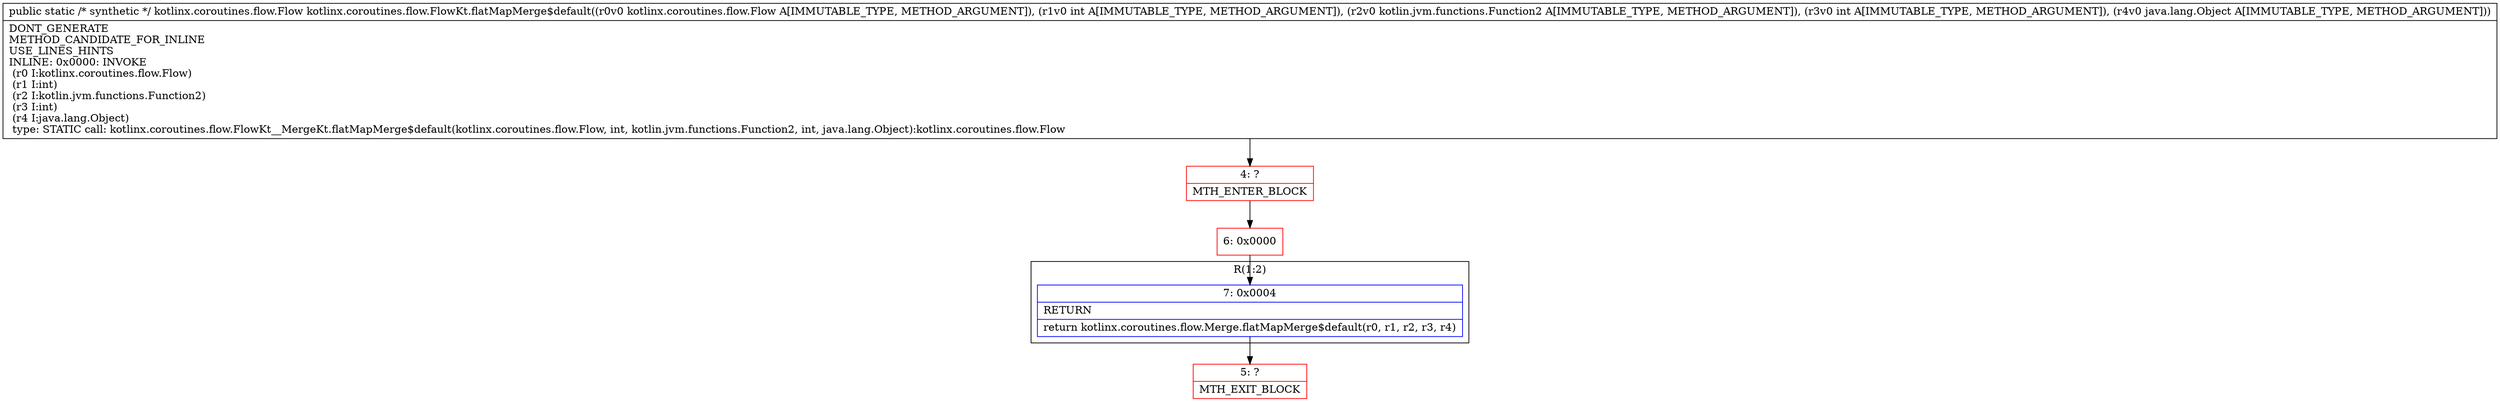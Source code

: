 digraph "CFG forkotlinx.coroutines.flow.FlowKt.flatMapMerge$default(Lkotlinx\/coroutines\/flow\/Flow;ILkotlin\/jvm\/functions\/Function2;ILjava\/lang\/Object;)Lkotlinx\/coroutines\/flow\/Flow;" {
subgraph cluster_Region_1027598773 {
label = "R(1:2)";
node [shape=record,color=blue];
Node_7 [shape=record,label="{7\:\ 0x0004|RETURN\l|return kotlinx.coroutines.flow.Merge.flatMapMerge$default(r0, r1, r2, r3, r4)\l}"];
}
Node_4 [shape=record,color=red,label="{4\:\ ?|MTH_ENTER_BLOCK\l}"];
Node_6 [shape=record,color=red,label="{6\:\ 0x0000}"];
Node_5 [shape=record,color=red,label="{5\:\ ?|MTH_EXIT_BLOCK\l}"];
MethodNode[shape=record,label="{public static \/* synthetic *\/ kotlinx.coroutines.flow.Flow kotlinx.coroutines.flow.FlowKt.flatMapMerge$default((r0v0 kotlinx.coroutines.flow.Flow A[IMMUTABLE_TYPE, METHOD_ARGUMENT]), (r1v0 int A[IMMUTABLE_TYPE, METHOD_ARGUMENT]), (r2v0 kotlin.jvm.functions.Function2 A[IMMUTABLE_TYPE, METHOD_ARGUMENT]), (r3v0 int A[IMMUTABLE_TYPE, METHOD_ARGUMENT]), (r4v0 java.lang.Object A[IMMUTABLE_TYPE, METHOD_ARGUMENT]))  | DONT_GENERATE\lMETHOD_CANDIDATE_FOR_INLINE\lUSE_LINES_HINTS\lINLINE: 0x0000: INVOKE  \l  (r0 I:kotlinx.coroutines.flow.Flow)\l  (r1 I:int)\l  (r2 I:kotlin.jvm.functions.Function2)\l  (r3 I:int)\l  (r4 I:java.lang.Object)\l type: STATIC call: kotlinx.coroutines.flow.FlowKt__MergeKt.flatMapMerge$default(kotlinx.coroutines.flow.Flow, int, kotlin.jvm.functions.Function2, int, java.lang.Object):kotlinx.coroutines.flow.Flow\l}"];
MethodNode -> Node_4;Node_7 -> Node_5;
Node_4 -> Node_6;
Node_6 -> Node_7;
}

